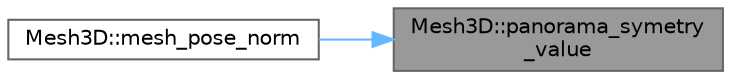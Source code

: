 digraph "Mesh3D::panorama_symetry_value"
{
 // LATEX_PDF_SIZE
  bgcolor="transparent";
  edge [fontname=Helvetica,fontsize=10,labelfontname=Helvetica,labelfontsize=10];
  node [fontname=Helvetica,fontsize=10,shape=box,height=0.2,width=0.4];
  rankdir="RL";
  Node1 [id="Node000001",label="Mesh3D::panorama_symetry\l_value",height=0.2,width=0.4,color="gray40", fillcolor="grey60", style="filled", fontcolor="black",tooltip="Return max value of symmetry of PANORAMA representation."];
  Node1 -> Node2 [id="edge1_Node000001_Node000002",dir="back",color="steelblue1",style="solid",tooltip=" "];
  Node2 [id="Node000002",label="Mesh3D::mesh_pose_norm",height=0.2,width=0.4,color="grey40", fillcolor="white", style="filled",URL="$classMesh3D.html#a46b3dc7efd61e25fb9f157b7b3592747",tooltip="Compute the normalized pose of 3d mesh."];
}
